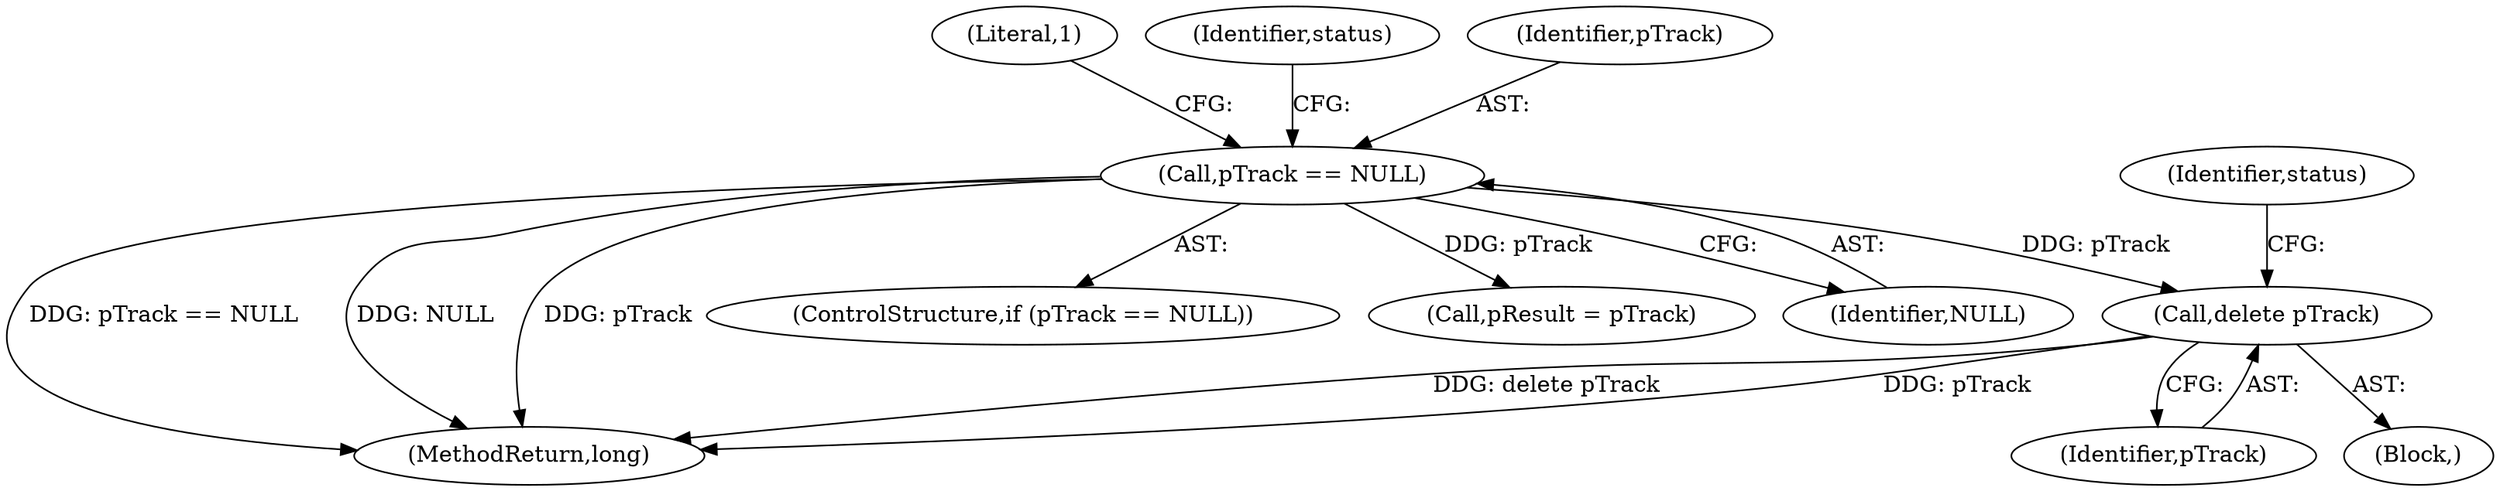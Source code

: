 digraph "1_Android_04839626ed859623901ebd3a5fd483982186b59d_169@API" {
"1000298" [label="(Call,delete pTrack)"];
"1000282" [label="(Call,pTrack == NULL)"];
"1000322" [label="(MethodReturn,long)"];
"1000301" [label="(Identifier,status)"];
"1000281" [label="(ControlStructure,if (pTrack == NULL))"];
"1000287" [label="(Literal,1)"];
"1000282" [label="(Call,pTrack == NULL)"];
"1000299" [label="(Identifier,pTrack)"];
"1000317" [label="(Call,pResult = pTrack)"];
"1000297" [label="(Block,)"];
"1000290" [label="(Identifier,status)"];
"1000298" [label="(Call,delete pTrack)"];
"1000283" [label="(Identifier,pTrack)"];
"1000284" [label="(Identifier,NULL)"];
"1000298" -> "1000297"  [label="AST: "];
"1000298" -> "1000299"  [label="CFG: "];
"1000299" -> "1000298"  [label="AST: "];
"1000301" -> "1000298"  [label="CFG: "];
"1000298" -> "1000322"  [label="DDG: delete pTrack"];
"1000298" -> "1000322"  [label="DDG: pTrack"];
"1000282" -> "1000298"  [label="DDG: pTrack"];
"1000282" -> "1000281"  [label="AST: "];
"1000282" -> "1000284"  [label="CFG: "];
"1000283" -> "1000282"  [label="AST: "];
"1000284" -> "1000282"  [label="AST: "];
"1000287" -> "1000282"  [label="CFG: "];
"1000290" -> "1000282"  [label="CFG: "];
"1000282" -> "1000322"  [label="DDG: pTrack == NULL"];
"1000282" -> "1000322"  [label="DDG: NULL"];
"1000282" -> "1000322"  [label="DDG: pTrack"];
"1000282" -> "1000317"  [label="DDG: pTrack"];
}
